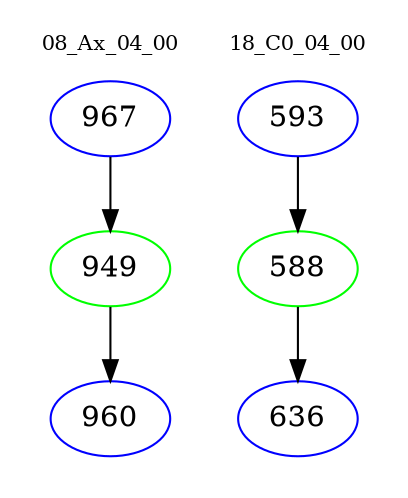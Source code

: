 digraph{
subgraph cluster_0 {
color = white
label = "08_Ax_04_00";
fontsize=10;
T0_967 [label="967", color="blue"]
T0_967 -> T0_949 [color="black"]
T0_949 [label="949", color="green"]
T0_949 -> T0_960 [color="black"]
T0_960 [label="960", color="blue"]
}
subgraph cluster_1 {
color = white
label = "18_C0_04_00";
fontsize=10;
T1_593 [label="593", color="blue"]
T1_593 -> T1_588 [color="black"]
T1_588 [label="588", color="green"]
T1_588 -> T1_636 [color="black"]
T1_636 [label="636", color="blue"]
}
}
